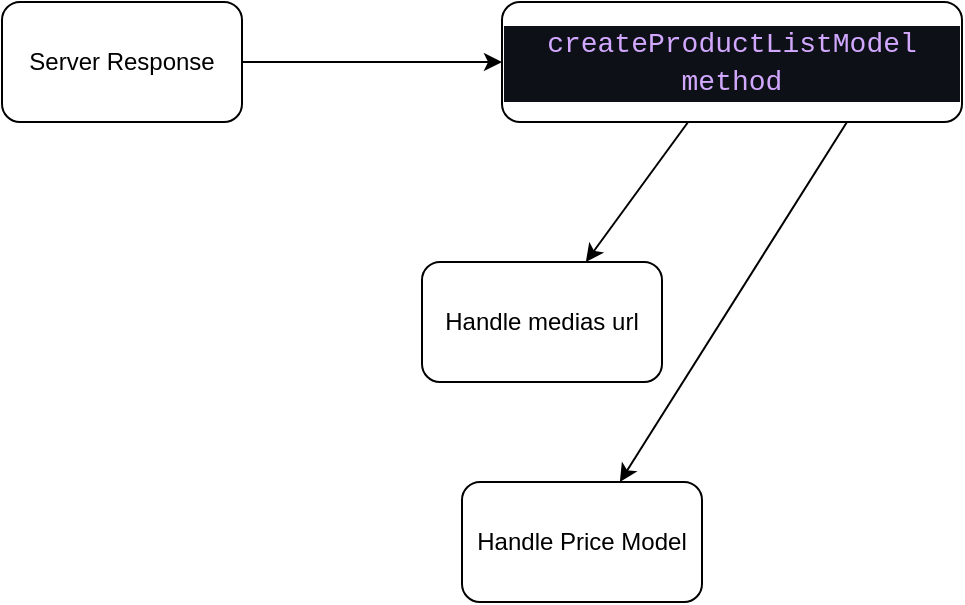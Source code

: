 <mxfile>
    <diagram id="AK2hKr8Tg7i3ro29ARcr" name="Page-1">
        <mxGraphModel dx="698" dy="607" grid="1" gridSize="10" guides="1" tooltips="1" connect="1" arrows="1" fold="1" page="1" pageScale="1" pageWidth="850" pageHeight="1100" math="0" shadow="0">
            <root>
                <mxCell id="0"/>
                <mxCell id="1" parent="0"/>
                <mxCell id="9" style="edgeStyle=none;html=1;exitX=1;exitY=0.5;exitDx=0;exitDy=0;entryX=0;entryY=0.5;entryDx=0;entryDy=0;" edge="1" parent="1" source="2" target="6">
                    <mxGeometry relative="1" as="geometry">
                        <mxPoint x="270" y="110" as="targetPoint"/>
                    </mxGeometry>
                </mxCell>
                <mxCell id="2" value="Server Response" style="rounded=1;whiteSpace=wrap;html=1;" vertex="1" parent="1">
                    <mxGeometry x="40" y="80" width="120" height="60" as="geometry"/>
                </mxCell>
                <mxCell id="11" style="edgeStyle=none;html=1;" edge="1" parent="1" source="6" target="12">
                    <mxGeometry relative="1" as="geometry">
                        <mxPoint x="405" y="240" as="targetPoint"/>
                    </mxGeometry>
                </mxCell>
                <mxCell id="13" style="edgeStyle=none;html=1;exitX=0.75;exitY=1;exitDx=0;exitDy=0;" edge="1" parent="1" source="6" target="14">
                    <mxGeometry relative="1" as="geometry">
                        <mxPoint x="463" y="210" as="targetPoint"/>
                    </mxGeometry>
                </mxCell>
                <mxCell id="6" value="&lt;div style=&quot;color: rgb(230, 237, 243); background-color: rgb(13, 17, 23); font-family: Consolas, &amp;quot;Courier New&amp;quot;, monospace; font-size: 14px; line-height: 19px;&quot;&gt;&lt;span style=&quot;color: #d2a8ff;&quot;&gt;createProductListModel method&lt;/span&gt;&lt;/div&gt;" style="rounded=1;whiteSpace=wrap;html=1;" vertex="1" parent="1">
                    <mxGeometry x="290" y="80" width="230" height="60" as="geometry"/>
                </mxCell>
                <mxCell id="12" value="Handle medias url" style="rounded=1;whiteSpace=wrap;html=1;" vertex="1" parent="1">
                    <mxGeometry x="250" y="210" width="120" height="60" as="geometry"/>
                </mxCell>
                <mxCell id="14" value="Handle Price Model" style="rounded=1;whiteSpace=wrap;html=1;" vertex="1" parent="1">
                    <mxGeometry x="270" y="320" width="120" height="60" as="geometry"/>
                </mxCell>
            </root>
        </mxGraphModel>
    </diagram>
</mxfile>